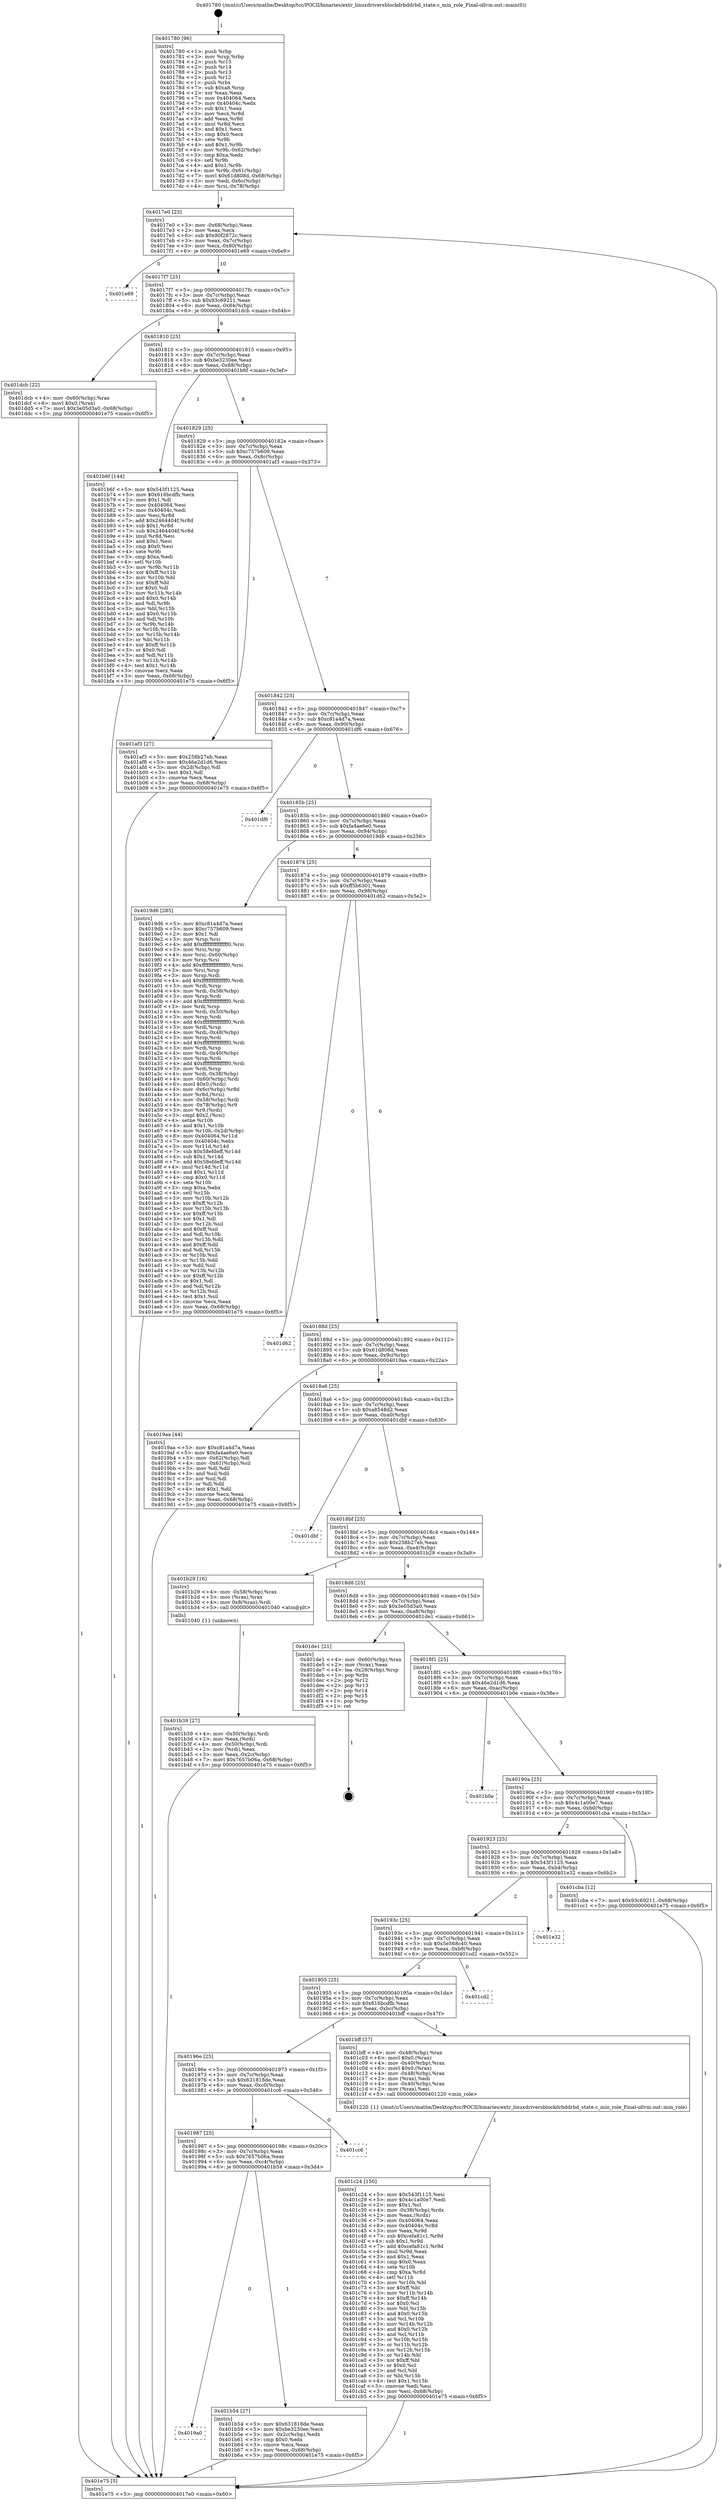 digraph "0x401780" {
  label = "0x401780 (/mnt/c/Users/mathe/Desktop/tcc/POCII/binaries/extr_linuxdriversblockdrbddrbd_state.c_min_role_Final-ollvm.out::main(0))"
  labelloc = "t"
  node[shape=record]

  Entry [label="",width=0.3,height=0.3,shape=circle,fillcolor=black,style=filled]
  "0x4017e0" [label="{
     0x4017e0 [23]\l
     | [instrs]\l
     &nbsp;&nbsp;0x4017e0 \<+3\>: mov -0x68(%rbp),%eax\l
     &nbsp;&nbsp;0x4017e3 \<+2\>: mov %eax,%ecx\l
     &nbsp;&nbsp;0x4017e5 \<+6\>: sub $0x90f2872c,%ecx\l
     &nbsp;&nbsp;0x4017eb \<+3\>: mov %eax,-0x7c(%rbp)\l
     &nbsp;&nbsp;0x4017ee \<+3\>: mov %ecx,-0x80(%rbp)\l
     &nbsp;&nbsp;0x4017f1 \<+6\>: je 0000000000401e69 \<main+0x6e9\>\l
  }"]
  "0x401e69" [label="{
     0x401e69\l
  }", style=dashed]
  "0x4017f7" [label="{
     0x4017f7 [25]\l
     | [instrs]\l
     &nbsp;&nbsp;0x4017f7 \<+5\>: jmp 00000000004017fc \<main+0x7c\>\l
     &nbsp;&nbsp;0x4017fc \<+3\>: mov -0x7c(%rbp),%eax\l
     &nbsp;&nbsp;0x4017ff \<+5\>: sub $0x93c69211,%eax\l
     &nbsp;&nbsp;0x401804 \<+6\>: mov %eax,-0x84(%rbp)\l
     &nbsp;&nbsp;0x40180a \<+6\>: je 0000000000401dcb \<main+0x64b\>\l
  }"]
  Exit [label="",width=0.3,height=0.3,shape=circle,fillcolor=black,style=filled,peripheries=2]
  "0x401dcb" [label="{
     0x401dcb [22]\l
     | [instrs]\l
     &nbsp;&nbsp;0x401dcb \<+4\>: mov -0x60(%rbp),%rax\l
     &nbsp;&nbsp;0x401dcf \<+6\>: movl $0x0,(%rax)\l
     &nbsp;&nbsp;0x401dd5 \<+7\>: movl $0x3e05d3a0,-0x68(%rbp)\l
     &nbsp;&nbsp;0x401ddc \<+5\>: jmp 0000000000401e75 \<main+0x6f5\>\l
  }"]
  "0x401810" [label="{
     0x401810 [25]\l
     | [instrs]\l
     &nbsp;&nbsp;0x401810 \<+5\>: jmp 0000000000401815 \<main+0x95\>\l
     &nbsp;&nbsp;0x401815 \<+3\>: mov -0x7c(%rbp),%eax\l
     &nbsp;&nbsp;0x401818 \<+5\>: sub $0xbe3230ee,%eax\l
     &nbsp;&nbsp;0x40181d \<+6\>: mov %eax,-0x88(%rbp)\l
     &nbsp;&nbsp;0x401823 \<+6\>: je 0000000000401b6f \<main+0x3ef\>\l
  }"]
  "0x401c24" [label="{
     0x401c24 [150]\l
     | [instrs]\l
     &nbsp;&nbsp;0x401c24 \<+5\>: mov $0x543f1125,%esi\l
     &nbsp;&nbsp;0x401c29 \<+5\>: mov $0x4c1a00e7,%edi\l
     &nbsp;&nbsp;0x401c2e \<+2\>: mov $0x1,%cl\l
     &nbsp;&nbsp;0x401c30 \<+4\>: mov -0x38(%rbp),%rdx\l
     &nbsp;&nbsp;0x401c34 \<+2\>: mov %eax,(%rdx)\l
     &nbsp;&nbsp;0x401c36 \<+7\>: mov 0x404064,%eax\l
     &nbsp;&nbsp;0x401c3d \<+8\>: mov 0x40404c,%r8d\l
     &nbsp;&nbsp;0x401c45 \<+3\>: mov %eax,%r9d\l
     &nbsp;&nbsp;0x401c48 \<+7\>: sub $0xcefa81c1,%r9d\l
     &nbsp;&nbsp;0x401c4f \<+4\>: sub $0x1,%r9d\l
     &nbsp;&nbsp;0x401c53 \<+7\>: add $0xcefa81c1,%r9d\l
     &nbsp;&nbsp;0x401c5a \<+4\>: imul %r9d,%eax\l
     &nbsp;&nbsp;0x401c5e \<+3\>: and $0x1,%eax\l
     &nbsp;&nbsp;0x401c61 \<+3\>: cmp $0x0,%eax\l
     &nbsp;&nbsp;0x401c64 \<+4\>: sete %r10b\l
     &nbsp;&nbsp;0x401c68 \<+4\>: cmp $0xa,%r8d\l
     &nbsp;&nbsp;0x401c6c \<+4\>: setl %r11b\l
     &nbsp;&nbsp;0x401c70 \<+3\>: mov %r10b,%bl\l
     &nbsp;&nbsp;0x401c73 \<+3\>: xor $0xff,%bl\l
     &nbsp;&nbsp;0x401c76 \<+3\>: mov %r11b,%r14b\l
     &nbsp;&nbsp;0x401c79 \<+4\>: xor $0xff,%r14b\l
     &nbsp;&nbsp;0x401c7d \<+3\>: xor $0x0,%cl\l
     &nbsp;&nbsp;0x401c80 \<+3\>: mov %bl,%r15b\l
     &nbsp;&nbsp;0x401c83 \<+4\>: and $0x0,%r15b\l
     &nbsp;&nbsp;0x401c87 \<+3\>: and %cl,%r10b\l
     &nbsp;&nbsp;0x401c8a \<+3\>: mov %r14b,%r12b\l
     &nbsp;&nbsp;0x401c8d \<+4\>: and $0x0,%r12b\l
     &nbsp;&nbsp;0x401c91 \<+3\>: and %cl,%r11b\l
     &nbsp;&nbsp;0x401c94 \<+3\>: or %r10b,%r15b\l
     &nbsp;&nbsp;0x401c97 \<+3\>: or %r11b,%r12b\l
     &nbsp;&nbsp;0x401c9a \<+3\>: xor %r12b,%r15b\l
     &nbsp;&nbsp;0x401c9d \<+3\>: or %r14b,%bl\l
     &nbsp;&nbsp;0x401ca0 \<+3\>: xor $0xff,%bl\l
     &nbsp;&nbsp;0x401ca3 \<+3\>: or $0x0,%cl\l
     &nbsp;&nbsp;0x401ca6 \<+2\>: and %cl,%bl\l
     &nbsp;&nbsp;0x401ca8 \<+3\>: or %bl,%r15b\l
     &nbsp;&nbsp;0x401cab \<+4\>: test $0x1,%r15b\l
     &nbsp;&nbsp;0x401caf \<+3\>: cmovne %edi,%esi\l
     &nbsp;&nbsp;0x401cb2 \<+3\>: mov %esi,-0x68(%rbp)\l
     &nbsp;&nbsp;0x401cb5 \<+5\>: jmp 0000000000401e75 \<main+0x6f5\>\l
  }"]
  "0x401b6f" [label="{
     0x401b6f [144]\l
     | [instrs]\l
     &nbsp;&nbsp;0x401b6f \<+5\>: mov $0x543f1125,%eax\l
     &nbsp;&nbsp;0x401b74 \<+5\>: mov $0x616bcdfb,%ecx\l
     &nbsp;&nbsp;0x401b79 \<+2\>: mov $0x1,%dl\l
     &nbsp;&nbsp;0x401b7b \<+7\>: mov 0x404064,%esi\l
     &nbsp;&nbsp;0x401b82 \<+7\>: mov 0x40404c,%edi\l
     &nbsp;&nbsp;0x401b89 \<+3\>: mov %esi,%r8d\l
     &nbsp;&nbsp;0x401b8c \<+7\>: add $0x2464404f,%r8d\l
     &nbsp;&nbsp;0x401b93 \<+4\>: sub $0x1,%r8d\l
     &nbsp;&nbsp;0x401b97 \<+7\>: sub $0x2464404f,%r8d\l
     &nbsp;&nbsp;0x401b9e \<+4\>: imul %r8d,%esi\l
     &nbsp;&nbsp;0x401ba2 \<+3\>: and $0x1,%esi\l
     &nbsp;&nbsp;0x401ba5 \<+3\>: cmp $0x0,%esi\l
     &nbsp;&nbsp;0x401ba8 \<+4\>: sete %r9b\l
     &nbsp;&nbsp;0x401bac \<+3\>: cmp $0xa,%edi\l
     &nbsp;&nbsp;0x401baf \<+4\>: setl %r10b\l
     &nbsp;&nbsp;0x401bb3 \<+3\>: mov %r9b,%r11b\l
     &nbsp;&nbsp;0x401bb6 \<+4\>: xor $0xff,%r11b\l
     &nbsp;&nbsp;0x401bba \<+3\>: mov %r10b,%bl\l
     &nbsp;&nbsp;0x401bbd \<+3\>: xor $0xff,%bl\l
     &nbsp;&nbsp;0x401bc0 \<+3\>: xor $0x0,%dl\l
     &nbsp;&nbsp;0x401bc3 \<+3\>: mov %r11b,%r14b\l
     &nbsp;&nbsp;0x401bc6 \<+4\>: and $0x0,%r14b\l
     &nbsp;&nbsp;0x401bca \<+3\>: and %dl,%r9b\l
     &nbsp;&nbsp;0x401bcd \<+3\>: mov %bl,%r15b\l
     &nbsp;&nbsp;0x401bd0 \<+4\>: and $0x0,%r15b\l
     &nbsp;&nbsp;0x401bd4 \<+3\>: and %dl,%r10b\l
     &nbsp;&nbsp;0x401bd7 \<+3\>: or %r9b,%r14b\l
     &nbsp;&nbsp;0x401bda \<+3\>: or %r10b,%r15b\l
     &nbsp;&nbsp;0x401bdd \<+3\>: xor %r15b,%r14b\l
     &nbsp;&nbsp;0x401be0 \<+3\>: or %bl,%r11b\l
     &nbsp;&nbsp;0x401be3 \<+4\>: xor $0xff,%r11b\l
     &nbsp;&nbsp;0x401be7 \<+3\>: or $0x0,%dl\l
     &nbsp;&nbsp;0x401bea \<+3\>: and %dl,%r11b\l
     &nbsp;&nbsp;0x401bed \<+3\>: or %r11b,%r14b\l
     &nbsp;&nbsp;0x401bf0 \<+4\>: test $0x1,%r14b\l
     &nbsp;&nbsp;0x401bf4 \<+3\>: cmovne %ecx,%eax\l
     &nbsp;&nbsp;0x401bf7 \<+3\>: mov %eax,-0x68(%rbp)\l
     &nbsp;&nbsp;0x401bfa \<+5\>: jmp 0000000000401e75 \<main+0x6f5\>\l
  }"]
  "0x401829" [label="{
     0x401829 [25]\l
     | [instrs]\l
     &nbsp;&nbsp;0x401829 \<+5\>: jmp 000000000040182e \<main+0xae\>\l
     &nbsp;&nbsp;0x40182e \<+3\>: mov -0x7c(%rbp),%eax\l
     &nbsp;&nbsp;0x401831 \<+5\>: sub $0xc757b609,%eax\l
     &nbsp;&nbsp;0x401836 \<+6\>: mov %eax,-0x8c(%rbp)\l
     &nbsp;&nbsp;0x40183c \<+6\>: je 0000000000401af3 \<main+0x373\>\l
  }"]
  "0x4019a0" [label="{
     0x4019a0\l
  }", style=dashed]
  "0x401af3" [label="{
     0x401af3 [27]\l
     | [instrs]\l
     &nbsp;&nbsp;0x401af3 \<+5\>: mov $0x258b27eb,%eax\l
     &nbsp;&nbsp;0x401af8 \<+5\>: mov $0x46e2d1d6,%ecx\l
     &nbsp;&nbsp;0x401afd \<+3\>: mov -0x2d(%rbp),%dl\l
     &nbsp;&nbsp;0x401b00 \<+3\>: test $0x1,%dl\l
     &nbsp;&nbsp;0x401b03 \<+3\>: cmovne %ecx,%eax\l
     &nbsp;&nbsp;0x401b06 \<+3\>: mov %eax,-0x68(%rbp)\l
     &nbsp;&nbsp;0x401b09 \<+5\>: jmp 0000000000401e75 \<main+0x6f5\>\l
  }"]
  "0x401842" [label="{
     0x401842 [25]\l
     | [instrs]\l
     &nbsp;&nbsp;0x401842 \<+5\>: jmp 0000000000401847 \<main+0xc7\>\l
     &nbsp;&nbsp;0x401847 \<+3\>: mov -0x7c(%rbp),%eax\l
     &nbsp;&nbsp;0x40184a \<+5\>: sub $0xc81a4d7a,%eax\l
     &nbsp;&nbsp;0x40184f \<+6\>: mov %eax,-0x90(%rbp)\l
     &nbsp;&nbsp;0x401855 \<+6\>: je 0000000000401df6 \<main+0x676\>\l
  }"]
  "0x401b54" [label="{
     0x401b54 [27]\l
     | [instrs]\l
     &nbsp;&nbsp;0x401b54 \<+5\>: mov $0x631818de,%eax\l
     &nbsp;&nbsp;0x401b59 \<+5\>: mov $0xbe3230ee,%ecx\l
     &nbsp;&nbsp;0x401b5e \<+3\>: mov -0x2c(%rbp),%edx\l
     &nbsp;&nbsp;0x401b61 \<+3\>: cmp $0x0,%edx\l
     &nbsp;&nbsp;0x401b64 \<+3\>: cmove %ecx,%eax\l
     &nbsp;&nbsp;0x401b67 \<+3\>: mov %eax,-0x68(%rbp)\l
     &nbsp;&nbsp;0x401b6a \<+5\>: jmp 0000000000401e75 \<main+0x6f5\>\l
  }"]
  "0x401df6" [label="{
     0x401df6\l
  }", style=dashed]
  "0x40185b" [label="{
     0x40185b [25]\l
     | [instrs]\l
     &nbsp;&nbsp;0x40185b \<+5\>: jmp 0000000000401860 \<main+0xe0\>\l
     &nbsp;&nbsp;0x401860 \<+3\>: mov -0x7c(%rbp),%eax\l
     &nbsp;&nbsp;0x401863 \<+5\>: sub $0xfa4ae6e0,%eax\l
     &nbsp;&nbsp;0x401868 \<+6\>: mov %eax,-0x94(%rbp)\l
     &nbsp;&nbsp;0x40186e \<+6\>: je 00000000004019d6 \<main+0x256\>\l
  }"]
  "0x401987" [label="{
     0x401987 [25]\l
     | [instrs]\l
     &nbsp;&nbsp;0x401987 \<+5\>: jmp 000000000040198c \<main+0x20c\>\l
     &nbsp;&nbsp;0x40198c \<+3\>: mov -0x7c(%rbp),%eax\l
     &nbsp;&nbsp;0x40198f \<+5\>: sub $0x7657b06a,%eax\l
     &nbsp;&nbsp;0x401994 \<+6\>: mov %eax,-0xc4(%rbp)\l
     &nbsp;&nbsp;0x40199a \<+6\>: je 0000000000401b54 \<main+0x3d4\>\l
  }"]
  "0x4019d6" [label="{
     0x4019d6 [285]\l
     | [instrs]\l
     &nbsp;&nbsp;0x4019d6 \<+5\>: mov $0xc81a4d7a,%eax\l
     &nbsp;&nbsp;0x4019db \<+5\>: mov $0xc757b609,%ecx\l
     &nbsp;&nbsp;0x4019e0 \<+2\>: mov $0x1,%dl\l
     &nbsp;&nbsp;0x4019e2 \<+3\>: mov %rsp,%rsi\l
     &nbsp;&nbsp;0x4019e5 \<+4\>: add $0xfffffffffffffff0,%rsi\l
     &nbsp;&nbsp;0x4019e9 \<+3\>: mov %rsi,%rsp\l
     &nbsp;&nbsp;0x4019ec \<+4\>: mov %rsi,-0x60(%rbp)\l
     &nbsp;&nbsp;0x4019f0 \<+3\>: mov %rsp,%rsi\l
     &nbsp;&nbsp;0x4019f3 \<+4\>: add $0xfffffffffffffff0,%rsi\l
     &nbsp;&nbsp;0x4019f7 \<+3\>: mov %rsi,%rsp\l
     &nbsp;&nbsp;0x4019fa \<+3\>: mov %rsp,%rdi\l
     &nbsp;&nbsp;0x4019fd \<+4\>: add $0xfffffffffffffff0,%rdi\l
     &nbsp;&nbsp;0x401a01 \<+3\>: mov %rdi,%rsp\l
     &nbsp;&nbsp;0x401a04 \<+4\>: mov %rdi,-0x58(%rbp)\l
     &nbsp;&nbsp;0x401a08 \<+3\>: mov %rsp,%rdi\l
     &nbsp;&nbsp;0x401a0b \<+4\>: add $0xfffffffffffffff0,%rdi\l
     &nbsp;&nbsp;0x401a0f \<+3\>: mov %rdi,%rsp\l
     &nbsp;&nbsp;0x401a12 \<+4\>: mov %rdi,-0x50(%rbp)\l
     &nbsp;&nbsp;0x401a16 \<+3\>: mov %rsp,%rdi\l
     &nbsp;&nbsp;0x401a19 \<+4\>: add $0xfffffffffffffff0,%rdi\l
     &nbsp;&nbsp;0x401a1d \<+3\>: mov %rdi,%rsp\l
     &nbsp;&nbsp;0x401a20 \<+4\>: mov %rdi,-0x48(%rbp)\l
     &nbsp;&nbsp;0x401a24 \<+3\>: mov %rsp,%rdi\l
     &nbsp;&nbsp;0x401a27 \<+4\>: add $0xfffffffffffffff0,%rdi\l
     &nbsp;&nbsp;0x401a2b \<+3\>: mov %rdi,%rsp\l
     &nbsp;&nbsp;0x401a2e \<+4\>: mov %rdi,-0x40(%rbp)\l
     &nbsp;&nbsp;0x401a32 \<+3\>: mov %rsp,%rdi\l
     &nbsp;&nbsp;0x401a35 \<+4\>: add $0xfffffffffffffff0,%rdi\l
     &nbsp;&nbsp;0x401a39 \<+3\>: mov %rdi,%rsp\l
     &nbsp;&nbsp;0x401a3c \<+4\>: mov %rdi,-0x38(%rbp)\l
     &nbsp;&nbsp;0x401a40 \<+4\>: mov -0x60(%rbp),%rdi\l
     &nbsp;&nbsp;0x401a44 \<+6\>: movl $0x0,(%rdi)\l
     &nbsp;&nbsp;0x401a4a \<+4\>: mov -0x6c(%rbp),%r8d\l
     &nbsp;&nbsp;0x401a4e \<+3\>: mov %r8d,(%rsi)\l
     &nbsp;&nbsp;0x401a51 \<+4\>: mov -0x58(%rbp),%rdi\l
     &nbsp;&nbsp;0x401a55 \<+4\>: mov -0x78(%rbp),%r9\l
     &nbsp;&nbsp;0x401a59 \<+3\>: mov %r9,(%rdi)\l
     &nbsp;&nbsp;0x401a5c \<+3\>: cmpl $0x2,(%rsi)\l
     &nbsp;&nbsp;0x401a5f \<+4\>: setne %r10b\l
     &nbsp;&nbsp;0x401a63 \<+4\>: and $0x1,%r10b\l
     &nbsp;&nbsp;0x401a67 \<+4\>: mov %r10b,-0x2d(%rbp)\l
     &nbsp;&nbsp;0x401a6b \<+8\>: mov 0x404064,%r11d\l
     &nbsp;&nbsp;0x401a73 \<+7\>: mov 0x40404c,%ebx\l
     &nbsp;&nbsp;0x401a7a \<+3\>: mov %r11d,%r14d\l
     &nbsp;&nbsp;0x401a7d \<+7\>: sub $0x58efdeff,%r14d\l
     &nbsp;&nbsp;0x401a84 \<+4\>: sub $0x1,%r14d\l
     &nbsp;&nbsp;0x401a88 \<+7\>: add $0x58efdeff,%r14d\l
     &nbsp;&nbsp;0x401a8f \<+4\>: imul %r14d,%r11d\l
     &nbsp;&nbsp;0x401a93 \<+4\>: and $0x1,%r11d\l
     &nbsp;&nbsp;0x401a97 \<+4\>: cmp $0x0,%r11d\l
     &nbsp;&nbsp;0x401a9b \<+4\>: sete %r10b\l
     &nbsp;&nbsp;0x401a9f \<+3\>: cmp $0xa,%ebx\l
     &nbsp;&nbsp;0x401aa2 \<+4\>: setl %r15b\l
     &nbsp;&nbsp;0x401aa6 \<+3\>: mov %r10b,%r12b\l
     &nbsp;&nbsp;0x401aa9 \<+4\>: xor $0xff,%r12b\l
     &nbsp;&nbsp;0x401aad \<+3\>: mov %r15b,%r13b\l
     &nbsp;&nbsp;0x401ab0 \<+4\>: xor $0xff,%r13b\l
     &nbsp;&nbsp;0x401ab4 \<+3\>: xor $0x1,%dl\l
     &nbsp;&nbsp;0x401ab7 \<+3\>: mov %r12b,%sil\l
     &nbsp;&nbsp;0x401aba \<+4\>: and $0xff,%sil\l
     &nbsp;&nbsp;0x401abe \<+3\>: and %dl,%r10b\l
     &nbsp;&nbsp;0x401ac1 \<+3\>: mov %r13b,%dil\l
     &nbsp;&nbsp;0x401ac4 \<+4\>: and $0xff,%dil\l
     &nbsp;&nbsp;0x401ac8 \<+3\>: and %dl,%r15b\l
     &nbsp;&nbsp;0x401acb \<+3\>: or %r10b,%sil\l
     &nbsp;&nbsp;0x401ace \<+3\>: or %r15b,%dil\l
     &nbsp;&nbsp;0x401ad1 \<+3\>: xor %dil,%sil\l
     &nbsp;&nbsp;0x401ad4 \<+3\>: or %r13b,%r12b\l
     &nbsp;&nbsp;0x401ad7 \<+4\>: xor $0xff,%r12b\l
     &nbsp;&nbsp;0x401adb \<+3\>: or $0x1,%dl\l
     &nbsp;&nbsp;0x401ade \<+3\>: and %dl,%r12b\l
     &nbsp;&nbsp;0x401ae1 \<+3\>: or %r12b,%sil\l
     &nbsp;&nbsp;0x401ae4 \<+4\>: test $0x1,%sil\l
     &nbsp;&nbsp;0x401ae8 \<+3\>: cmovne %ecx,%eax\l
     &nbsp;&nbsp;0x401aeb \<+3\>: mov %eax,-0x68(%rbp)\l
     &nbsp;&nbsp;0x401aee \<+5\>: jmp 0000000000401e75 \<main+0x6f5\>\l
  }"]
  "0x401874" [label="{
     0x401874 [25]\l
     | [instrs]\l
     &nbsp;&nbsp;0x401874 \<+5\>: jmp 0000000000401879 \<main+0xf9\>\l
     &nbsp;&nbsp;0x401879 \<+3\>: mov -0x7c(%rbp),%eax\l
     &nbsp;&nbsp;0x40187c \<+5\>: sub $0xff5b6301,%eax\l
     &nbsp;&nbsp;0x401881 \<+6\>: mov %eax,-0x98(%rbp)\l
     &nbsp;&nbsp;0x401887 \<+6\>: je 0000000000401d62 \<main+0x5e2\>\l
  }"]
  "0x401cc6" [label="{
     0x401cc6\l
  }", style=dashed]
  "0x401d62" [label="{
     0x401d62\l
  }", style=dashed]
  "0x40188d" [label="{
     0x40188d [25]\l
     | [instrs]\l
     &nbsp;&nbsp;0x40188d \<+5\>: jmp 0000000000401892 \<main+0x112\>\l
     &nbsp;&nbsp;0x401892 \<+3\>: mov -0x7c(%rbp),%eax\l
     &nbsp;&nbsp;0x401895 \<+5\>: sub $0x61d808d,%eax\l
     &nbsp;&nbsp;0x40189a \<+6\>: mov %eax,-0x9c(%rbp)\l
     &nbsp;&nbsp;0x4018a0 \<+6\>: je 00000000004019aa \<main+0x22a\>\l
  }"]
  "0x40196e" [label="{
     0x40196e [25]\l
     | [instrs]\l
     &nbsp;&nbsp;0x40196e \<+5\>: jmp 0000000000401973 \<main+0x1f3\>\l
     &nbsp;&nbsp;0x401973 \<+3\>: mov -0x7c(%rbp),%eax\l
     &nbsp;&nbsp;0x401976 \<+5\>: sub $0x631818de,%eax\l
     &nbsp;&nbsp;0x40197b \<+6\>: mov %eax,-0xc0(%rbp)\l
     &nbsp;&nbsp;0x401981 \<+6\>: je 0000000000401cc6 \<main+0x546\>\l
  }"]
  "0x4019aa" [label="{
     0x4019aa [44]\l
     | [instrs]\l
     &nbsp;&nbsp;0x4019aa \<+5\>: mov $0xc81a4d7a,%eax\l
     &nbsp;&nbsp;0x4019af \<+5\>: mov $0xfa4ae6e0,%ecx\l
     &nbsp;&nbsp;0x4019b4 \<+3\>: mov -0x62(%rbp),%dl\l
     &nbsp;&nbsp;0x4019b7 \<+4\>: mov -0x61(%rbp),%sil\l
     &nbsp;&nbsp;0x4019bb \<+3\>: mov %dl,%dil\l
     &nbsp;&nbsp;0x4019be \<+3\>: and %sil,%dil\l
     &nbsp;&nbsp;0x4019c1 \<+3\>: xor %sil,%dl\l
     &nbsp;&nbsp;0x4019c4 \<+3\>: or %dl,%dil\l
     &nbsp;&nbsp;0x4019c7 \<+4\>: test $0x1,%dil\l
     &nbsp;&nbsp;0x4019cb \<+3\>: cmovne %ecx,%eax\l
     &nbsp;&nbsp;0x4019ce \<+3\>: mov %eax,-0x68(%rbp)\l
     &nbsp;&nbsp;0x4019d1 \<+5\>: jmp 0000000000401e75 \<main+0x6f5\>\l
  }"]
  "0x4018a6" [label="{
     0x4018a6 [25]\l
     | [instrs]\l
     &nbsp;&nbsp;0x4018a6 \<+5\>: jmp 00000000004018ab \<main+0x12b\>\l
     &nbsp;&nbsp;0x4018ab \<+3\>: mov -0x7c(%rbp),%eax\l
     &nbsp;&nbsp;0x4018ae \<+5\>: sub $0xa8548d2,%eax\l
     &nbsp;&nbsp;0x4018b3 \<+6\>: mov %eax,-0xa0(%rbp)\l
     &nbsp;&nbsp;0x4018b9 \<+6\>: je 0000000000401dbf \<main+0x63f\>\l
  }"]
  "0x401e75" [label="{
     0x401e75 [5]\l
     | [instrs]\l
     &nbsp;&nbsp;0x401e75 \<+5\>: jmp 00000000004017e0 \<main+0x60\>\l
  }"]
  "0x401780" [label="{
     0x401780 [96]\l
     | [instrs]\l
     &nbsp;&nbsp;0x401780 \<+1\>: push %rbp\l
     &nbsp;&nbsp;0x401781 \<+3\>: mov %rsp,%rbp\l
     &nbsp;&nbsp;0x401784 \<+2\>: push %r15\l
     &nbsp;&nbsp;0x401786 \<+2\>: push %r14\l
     &nbsp;&nbsp;0x401788 \<+2\>: push %r13\l
     &nbsp;&nbsp;0x40178a \<+2\>: push %r12\l
     &nbsp;&nbsp;0x40178c \<+1\>: push %rbx\l
     &nbsp;&nbsp;0x40178d \<+7\>: sub $0xa8,%rsp\l
     &nbsp;&nbsp;0x401794 \<+2\>: xor %eax,%eax\l
     &nbsp;&nbsp;0x401796 \<+7\>: mov 0x404064,%ecx\l
     &nbsp;&nbsp;0x40179d \<+7\>: mov 0x40404c,%edx\l
     &nbsp;&nbsp;0x4017a4 \<+3\>: sub $0x1,%eax\l
     &nbsp;&nbsp;0x4017a7 \<+3\>: mov %ecx,%r8d\l
     &nbsp;&nbsp;0x4017aa \<+3\>: add %eax,%r8d\l
     &nbsp;&nbsp;0x4017ad \<+4\>: imul %r8d,%ecx\l
     &nbsp;&nbsp;0x4017b1 \<+3\>: and $0x1,%ecx\l
     &nbsp;&nbsp;0x4017b4 \<+3\>: cmp $0x0,%ecx\l
     &nbsp;&nbsp;0x4017b7 \<+4\>: sete %r9b\l
     &nbsp;&nbsp;0x4017bb \<+4\>: and $0x1,%r9b\l
     &nbsp;&nbsp;0x4017bf \<+4\>: mov %r9b,-0x62(%rbp)\l
     &nbsp;&nbsp;0x4017c3 \<+3\>: cmp $0xa,%edx\l
     &nbsp;&nbsp;0x4017c6 \<+4\>: setl %r9b\l
     &nbsp;&nbsp;0x4017ca \<+4\>: and $0x1,%r9b\l
     &nbsp;&nbsp;0x4017ce \<+4\>: mov %r9b,-0x61(%rbp)\l
     &nbsp;&nbsp;0x4017d2 \<+7\>: movl $0x61d808d,-0x68(%rbp)\l
     &nbsp;&nbsp;0x4017d9 \<+3\>: mov %edi,-0x6c(%rbp)\l
     &nbsp;&nbsp;0x4017dc \<+4\>: mov %rsi,-0x78(%rbp)\l
  }"]
  "0x401bff" [label="{
     0x401bff [37]\l
     | [instrs]\l
     &nbsp;&nbsp;0x401bff \<+4\>: mov -0x48(%rbp),%rax\l
     &nbsp;&nbsp;0x401c03 \<+6\>: movl $0x0,(%rax)\l
     &nbsp;&nbsp;0x401c09 \<+4\>: mov -0x40(%rbp),%rax\l
     &nbsp;&nbsp;0x401c0d \<+6\>: movl $0x0,(%rax)\l
     &nbsp;&nbsp;0x401c13 \<+4\>: mov -0x48(%rbp),%rax\l
     &nbsp;&nbsp;0x401c17 \<+2\>: mov (%rax),%edi\l
     &nbsp;&nbsp;0x401c19 \<+4\>: mov -0x40(%rbp),%rax\l
     &nbsp;&nbsp;0x401c1d \<+2\>: mov (%rax),%esi\l
     &nbsp;&nbsp;0x401c1f \<+5\>: call 0000000000401220 \<min_role\>\l
     | [calls]\l
     &nbsp;&nbsp;0x401220 \{1\} (/mnt/c/Users/mathe/Desktop/tcc/POCII/binaries/extr_linuxdriversblockdrbddrbd_state.c_min_role_Final-ollvm.out::min_role)\l
  }"]
  "0x401955" [label="{
     0x401955 [25]\l
     | [instrs]\l
     &nbsp;&nbsp;0x401955 \<+5\>: jmp 000000000040195a \<main+0x1da\>\l
     &nbsp;&nbsp;0x40195a \<+3\>: mov -0x7c(%rbp),%eax\l
     &nbsp;&nbsp;0x40195d \<+5\>: sub $0x616bcdfb,%eax\l
     &nbsp;&nbsp;0x401962 \<+6\>: mov %eax,-0xbc(%rbp)\l
     &nbsp;&nbsp;0x401968 \<+6\>: je 0000000000401bff \<main+0x47f\>\l
  }"]
  "0x401dbf" [label="{
     0x401dbf\l
  }", style=dashed]
  "0x4018bf" [label="{
     0x4018bf [25]\l
     | [instrs]\l
     &nbsp;&nbsp;0x4018bf \<+5\>: jmp 00000000004018c4 \<main+0x144\>\l
     &nbsp;&nbsp;0x4018c4 \<+3\>: mov -0x7c(%rbp),%eax\l
     &nbsp;&nbsp;0x4018c7 \<+5\>: sub $0x258b27eb,%eax\l
     &nbsp;&nbsp;0x4018cc \<+6\>: mov %eax,-0xa4(%rbp)\l
     &nbsp;&nbsp;0x4018d2 \<+6\>: je 0000000000401b29 \<main+0x3a9\>\l
  }"]
  "0x401cd2" [label="{
     0x401cd2\l
  }", style=dashed]
  "0x401b29" [label="{
     0x401b29 [16]\l
     | [instrs]\l
     &nbsp;&nbsp;0x401b29 \<+4\>: mov -0x58(%rbp),%rax\l
     &nbsp;&nbsp;0x401b2d \<+3\>: mov (%rax),%rax\l
     &nbsp;&nbsp;0x401b30 \<+4\>: mov 0x8(%rax),%rdi\l
     &nbsp;&nbsp;0x401b34 \<+5\>: call 0000000000401040 \<atoi@plt\>\l
     | [calls]\l
     &nbsp;&nbsp;0x401040 \{1\} (unknown)\l
  }"]
  "0x4018d8" [label="{
     0x4018d8 [25]\l
     | [instrs]\l
     &nbsp;&nbsp;0x4018d8 \<+5\>: jmp 00000000004018dd \<main+0x15d\>\l
     &nbsp;&nbsp;0x4018dd \<+3\>: mov -0x7c(%rbp),%eax\l
     &nbsp;&nbsp;0x4018e0 \<+5\>: sub $0x3e05d3a0,%eax\l
     &nbsp;&nbsp;0x4018e5 \<+6\>: mov %eax,-0xa8(%rbp)\l
     &nbsp;&nbsp;0x4018eb \<+6\>: je 0000000000401de1 \<main+0x661\>\l
  }"]
  "0x401b39" [label="{
     0x401b39 [27]\l
     | [instrs]\l
     &nbsp;&nbsp;0x401b39 \<+4\>: mov -0x50(%rbp),%rdi\l
     &nbsp;&nbsp;0x401b3d \<+2\>: mov %eax,(%rdi)\l
     &nbsp;&nbsp;0x401b3f \<+4\>: mov -0x50(%rbp),%rdi\l
     &nbsp;&nbsp;0x401b43 \<+2\>: mov (%rdi),%eax\l
     &nbsp;&nbsp;0x401b45 \<+3\>: mov %eax,-0x2c(%rbp)\l
     &nbsp;&nbsp;0x401b48 \<+7\>: movl $0x7657b06a,-0x68(%rbp)\l
     &nbsp;&nbsp;0x401b4f \<+5\>: jmp 0000000000401e75 \<main+0x6f5\>\l
  }"]
  "0x40193c" [label="{
     0x40193c [25]\l
     | [instrs]\l
     &nbsp;&nbsp;0x40193c \<+5\>: jmp 0000000000401941 \<main+0x1c1\>\l
     &nbsp;&nbsp;0x401941 \<+3\>: mov -0x7c(%rbp),%eax\l
     &nbsp;&nbsp;0x401944 \<+5\>: sub $0x5e568c40,%eax\l
     &nbsp;&nbsp;0x401949 \<+6\>: mov %eax,-0xb8(%rbp)\l
     &nbsp;&nbsp;0x40194f \<+6\>: je 0000000000401cd2 \<main+0x552\>\l
  }"]
  "0x401de1" [label="{
     0x401de1 [21]\l
     | [instrs]\l
     &nbsp;&nbsp;0x401de1 \<+4\>: mov -0x60(%rbp),%rax\l
     &nbsp;&nbsp;0x401de5 \<+2\>: mov (%rax),%eax\l
     &nbsp;&nbsp;0x401de7 \<+4\>: lea -0x28(%rbp),%rsp\l
     &nbsp;&nbsp;0x401deb \<+1\>: pop %rbx\l
     &nbsp;&nbsp;0x401dec \<+2\>: pop %r12\l
     &nbsp;&nbsp;0x401dee \<+2\>: pop %r13\l
     &nbsp;&nbsp;0x401df0 \<+2\>: pop %r14\l
     &nbsp;&nbsp;0x401df2 \<+2\>: pop %r15\l
     &nbsp;&nbsp;0x401df4 \<+1\>: pop %rbp\l
     &nbsp;&nbsp;0x401df5 \<+1\>: ret\l
  }"]
  "0x4018f1" [label="{
     0x4018f1 [25]\l
     | [instrs]\l
     &nbsp;&nbsp;0x4018f1 \<+5\>: jmp 00000000004018f6 \<main+0x176\>\l
     &nbsp;&nbsp;0x4018f6 \<+3\>: mov -0x7c(%rbp),%eax\l
     &nbsp;&nbsp;0x4018f9 \<+5\>: sub $0x46e2d1d6,%eax\l
     &nbsp;&nbsp;0x4018fe \<+6\>: mov %eax,-0xac(%rbp)\l
     &nbsp;&nbsp;0x401904 \<+6\>: je 0000000000401b0e \<main+0x38e\>\l
  }"]
  "0x401e32" [label="{
     0x401e32\l
  }", style=dashed]
  "0x401b0e" [label="{
     0x401b0e\l
  }", style=dashed]
  "0x40190a" [label="{
     0x40190a [25]\l
     | [instrs]\l
     &nbsp;&nbsp;0x40190a \<+5\>: jmp 000000000040190f \<main+0x18f\>\l
     &nbsp;&nbsp;0x40190f \<+3\>: mov -0x7c(%rbp),%eax\l
     &nbsp;&nbsp;0x401912 \<+5\>: sub $0x4c1a00e7,%eax\l
     &nbsp;&nbsp;0x401917 \<+6\>: mov %eax,-0xb0(%rbp)\l
     &nbsp;&nbsp;0x40191d \<+6\>: je 0000000000401cba \<main+0x53a\>\l
  }"]
  "0x401923" [label="{
     0x401923 [25]\l
     | [instrs]\l
     &nbsp;&nbsp;0x401923 \<+5\>: jmp 0000000000401928 \<main+0x1a8\>\l
     &nbsp;&nbsp;0x401928 \<+3\>: mov -0x7c(%rbp),%eax\l
     &nbsp;&nbsp;0x40192b \<+5\>: sub $0x543f1125,%eax\l
     &nbsp;&nbsp;0x401930 \<+6\>: mov %eax,-0xb4(%rbp)\l
     &nbsp;&nbsp;0x401936 \<+6\>: je 0000000000401e32 \<main+0x6b2\>\l
  }"]
  "0x401cba" [label="{
     0x401cba [12]\l
     | [instrs]\l
     &nbsp;&nbsp;0x401cba \<+7\>: movl $0x93c69211,-0x68(%rbp)\l
     &nbsp;&nbsp;0x401cc1 \<+5\>: jmp 0000000000401e75 \<main+0x6f5\>\l
  }"]
  Entry -> "0x401780" [label=" 1"]
  "0x4017e0" -> "0x401e69" [label=" 0"]
  "0x4017e0" -> "0x4017f7" [label=" 10"]
  "0x401de1" -> Exit [label=" 1"]
  "0x4017f7" -> "0x401dcb" [label=" 1"]
  "0x4017f7" -> "0x401810" [label=" 9"]
  "0x401dcb" -> "0x401e75" [label=" 1"]
  "0x401810" -> "0x401b6f" [label=" 1"]
  "0x401810" -> "0x401829" [label=" 8"]
  "0x401cba" -> "0x401e75" [label=" 1"]
  "0x401829" -> "0x401af3" [label=" 1"]
  "0x401829" -> "0x401842" [label=" 7"]
  "0x401c24" -> "0x401e75" [label=" 1"]
  "0x401842" -> "0x401df6" [label=" 0"]
  "0x401842" -> "0x40185b" [label=" 7"]
  "0x401bff" -> "0x401c24" [label=" 1"]
  "0x40185b" -> "0x4019d6" [label=" 1"]
  "0x40185b" -> "0x401874" [label=" 6"]
  "0x401b54" -> "0x401e75" [label=" 1"]
  "0x401874" -> "0x401d62" [label=" 0"]
  "0x401874" -> "0x40188d" [label=" 6"]
  "0x401987" -> "0x4019a0" [label=" 0"]
  "0x40188d" -> "0x4019aa" [label=" 1"]
  "0x40188d" -> "0x4018a6" [label=" 5"]
  "0x4019aa" -> "0x401e75" [label=" 1"]
  "0x401780" -> "0x4017e0" [label=" 1"]
  "0x401e75" -> "0x4017e0" [label=" 9"]
  "0x401b6f" -> "0x401e75" [label=" 1"]
  "0x4019d6" -> "0x401e75" [label=" 1"]
  "0x401af3" -> "0x401e75" [label=" 1"]
  "0x40196e" -> "0x401987" [label=" 1"]
  "0x4018a6" -> "0x401dbf" [label=" 0"]
  "0x4018a6" -> "0x4018bf" [label=" 5"]
  "0x401987" -> "0x401b54" [label=" 1"]
  "0x4018bf" -> "0x401b29" [label=" 1"]
  "0x4018bf" -> "0x4018d8" [label=" 4"]
  "0x401b29" -> "0x401b39" [label=" 1"]
  "0x401b39" -> "0x401e75" [label=" 1"]
  "0x401955" -> "0x40196e" [label=" 1"]
  "0x4018d8" -> "0x401de1" [label=" 1"]
  "0x4018d8" -> "0x4018f1" [label=" 3"]
  "0x40196e" -> "0x401cc6" [label=" 0"]
  "0x4018f1" -> "0x401b0e" [label=" 0"]
  "0x4018f1" -> "0x40190a" [label=" 3"]
  "0x40193c" -> "0x401955" [label=" 2"]
  "0x40190a" -> "0x401cba" [label=" 1"]
  "0x40190a" -> "0x401923" [label=" 2"]
  "0x40193c" -> "0x401cd2" [label=" 0"]
  "0x401923" -> "0x401e32" [label=" 0"]
  "0x401923" -> "0x40193c" [label=" 2"]
  "0x401955" -> "0x401bff" [label=" 1"]
}
